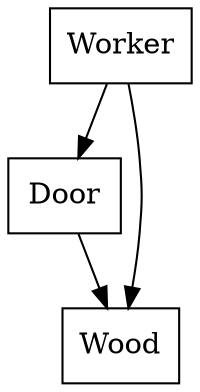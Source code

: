 digraph { 
                Worker [shape=box]
                Door [shape=box]
                Wood [shape=box]
		Worker -> Door; 
                Worker -> Wood;
		Door -> Wood; 
	} 

